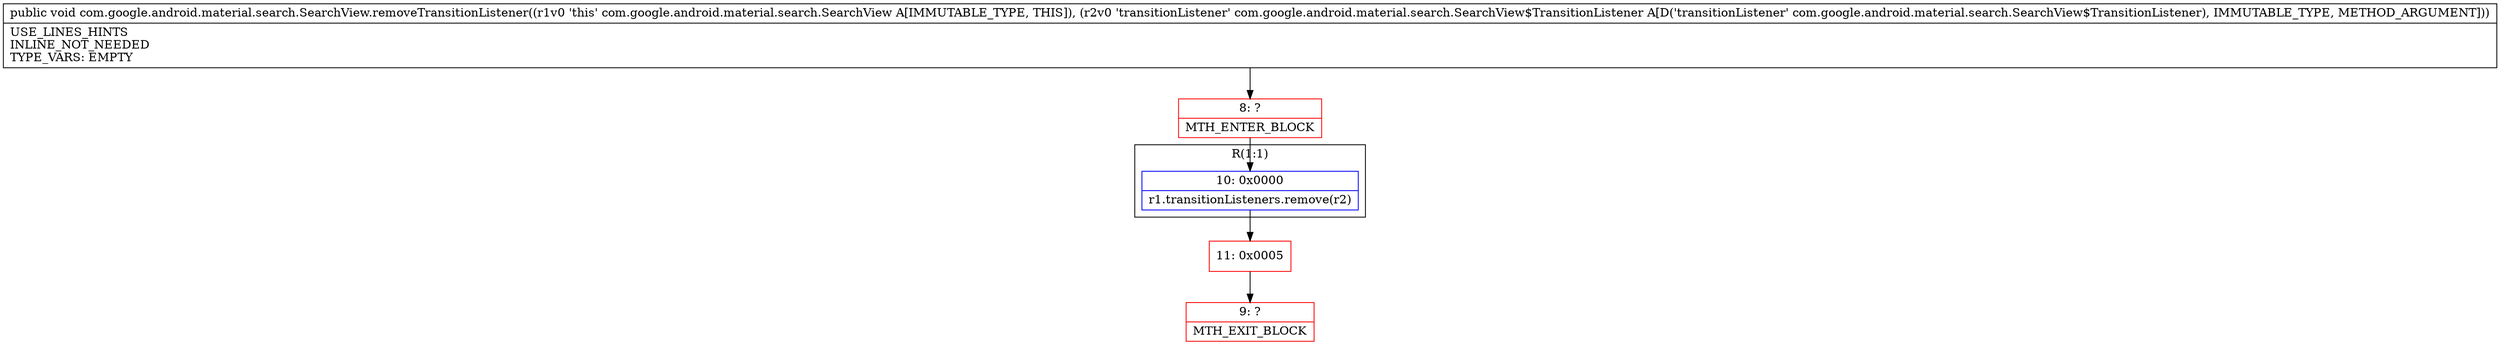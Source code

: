 digraph "CFG forcom.google.android.material.search.SearchView.removeTransitionListener(Lcom\/google\/android\/material\/search\/SearchView$TransitionListener;)V" {
subgraph cluster_Region_984293400 {
label = "R(1:1)";
node [shape=record,color=blue];
Node_10 [shape=record,label="{10\:\ 0x0000|r1.transitionListeners.remove(r2)\l}"];
}
Node_8 [shape=record,color=red,label="{8\:\ ?|MTH_ENTER_BLOCK\l}"];
Node_11 [shape=record,color=red,label="{11\:\ 0x0005}"];
Node_9 [shape=record,color=red,label="{9\:\ ?|MTH_EXIT_BLOCK\l}"];
MethodNode[shape=record,label="{public void com.google.android.material.search.SearchView.removeTransitionListener((r1v0 'this' com.google.android.material.search.SearchView A[IMMUTABLE_TYPE, THIS]), (r2v0 'transitionListener' com.google.android.material.search.SearchView$TransitionListener A[D('transitionListener' com.google.android.material.search.SearchView$TransitionListener), IMMUTABLE_TYPE, METHOD_ARGUMENT]))  | USE_LINES_HINTS\lINLINE_NOT_NEEDED\lTYPE_VARS: EMPTY\l}"];
MethodNode -> Node_8;Node_10 -> Node_11;
Node_8 -> Node_10;
Node_11 -> Node_9;
}

